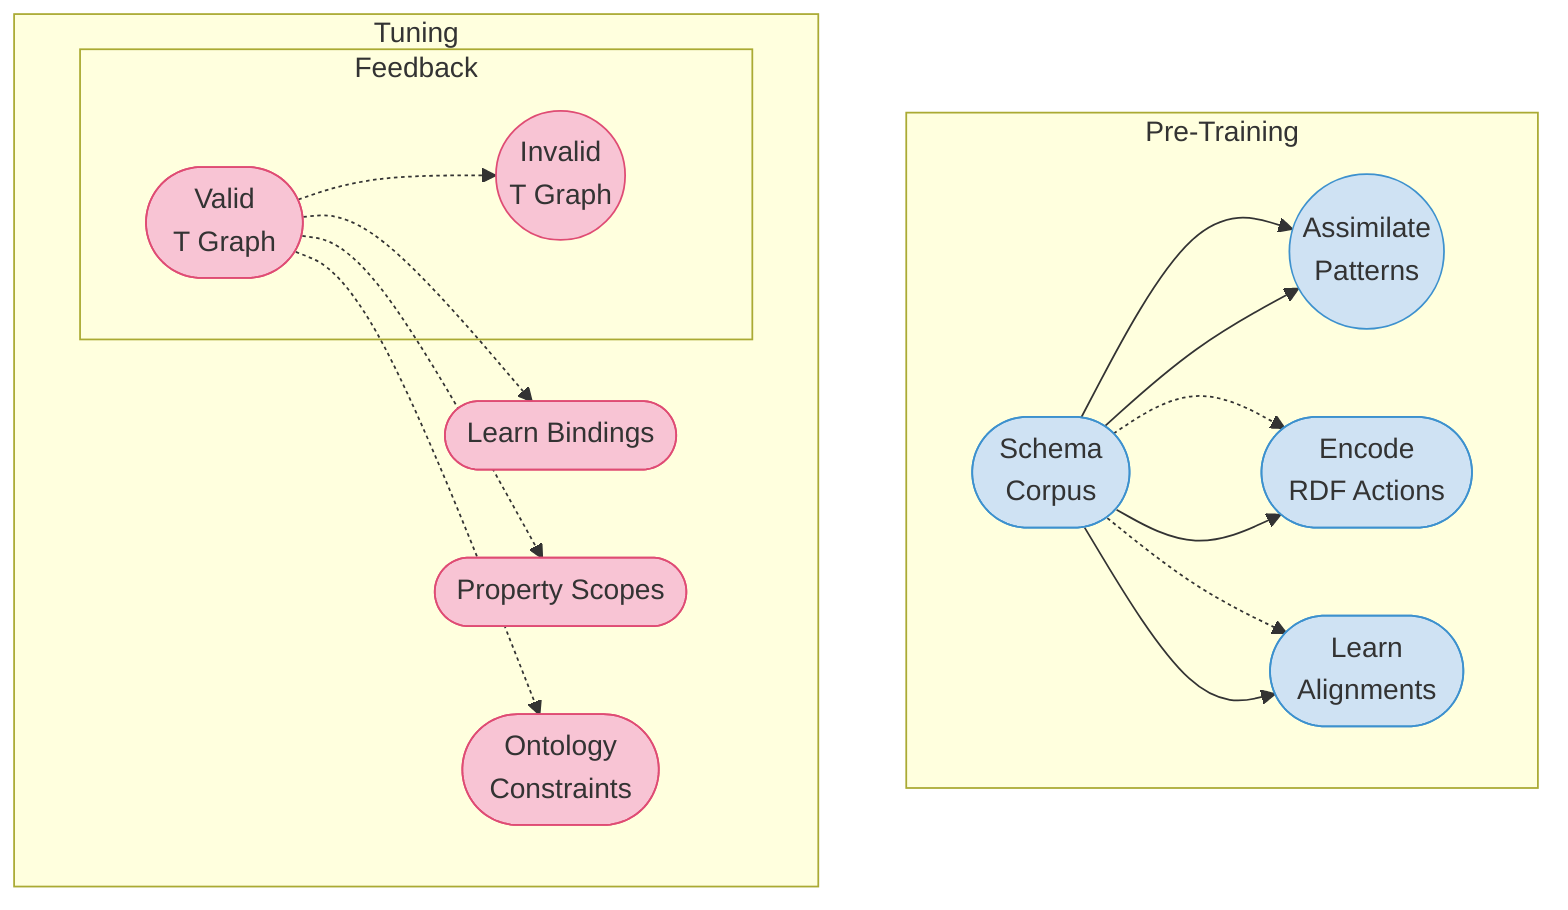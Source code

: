 graph TB

    subgraph "Pre-Training"

        SchemaStore([Schema<br>Corpus])-->Assimilate((Assimilate<br>Patterns))
        SchemaStore-.->Encode([Encode<br>RDF Actions])
        SchemaStore-.->Align([Learn<br>Alignments])

        classDef blue fill:#cfe2f3,stroke:#3d91ce
        class SchemaStore,Assimilate,Encode,Align blue

        SchemaStore-->Assimilate
        SchemaStore-->Encode
        SchemaStore-->Align
    end

    subgraph "Tuning"

        subgraph "Feedback"
            Valid([Valid<br>T Graph])-.->Invalid((Invalid<br>T Graph))
        end

        Valid-.->Bindings([Learn Bindings])
        Valid-.->ScopeRules([Property Scopes])
        Valid-.->Constraints([Ontology<br>Constraints])

        classDef red fill:#f8c4d4,stroke:#df4c74
        class Valid,Invalid,Bindings,ScopeRules,Constraints red
    end